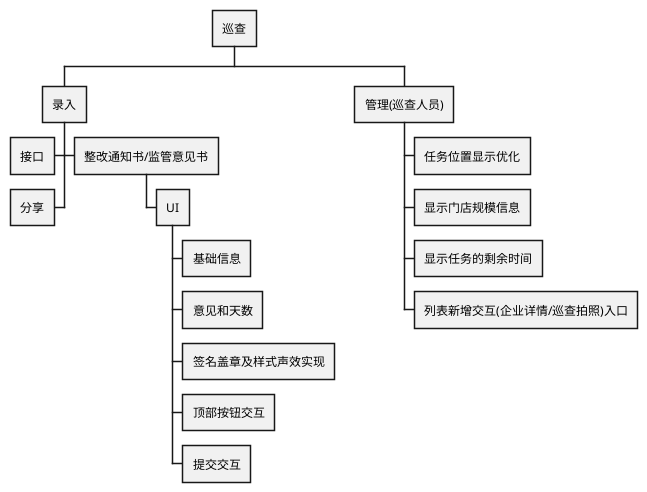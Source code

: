 @startwbs
* 巡查
** 录入
*** 整改通知书/监管意见书
**** UI
***** 基础信息
***** 意见和天数
***** 签名盖章及样式声效实现
***** 顶部按钮交互
***** 提交交互
***< 接口
***< 分享
** 管理(巡查人员)
*** 任务位置显示优化
*** 显示门店规模信息
*** 显示任务的剩余时间
*** 列表新增交互(企业详情/巡查拍照)入口
@endwbs
